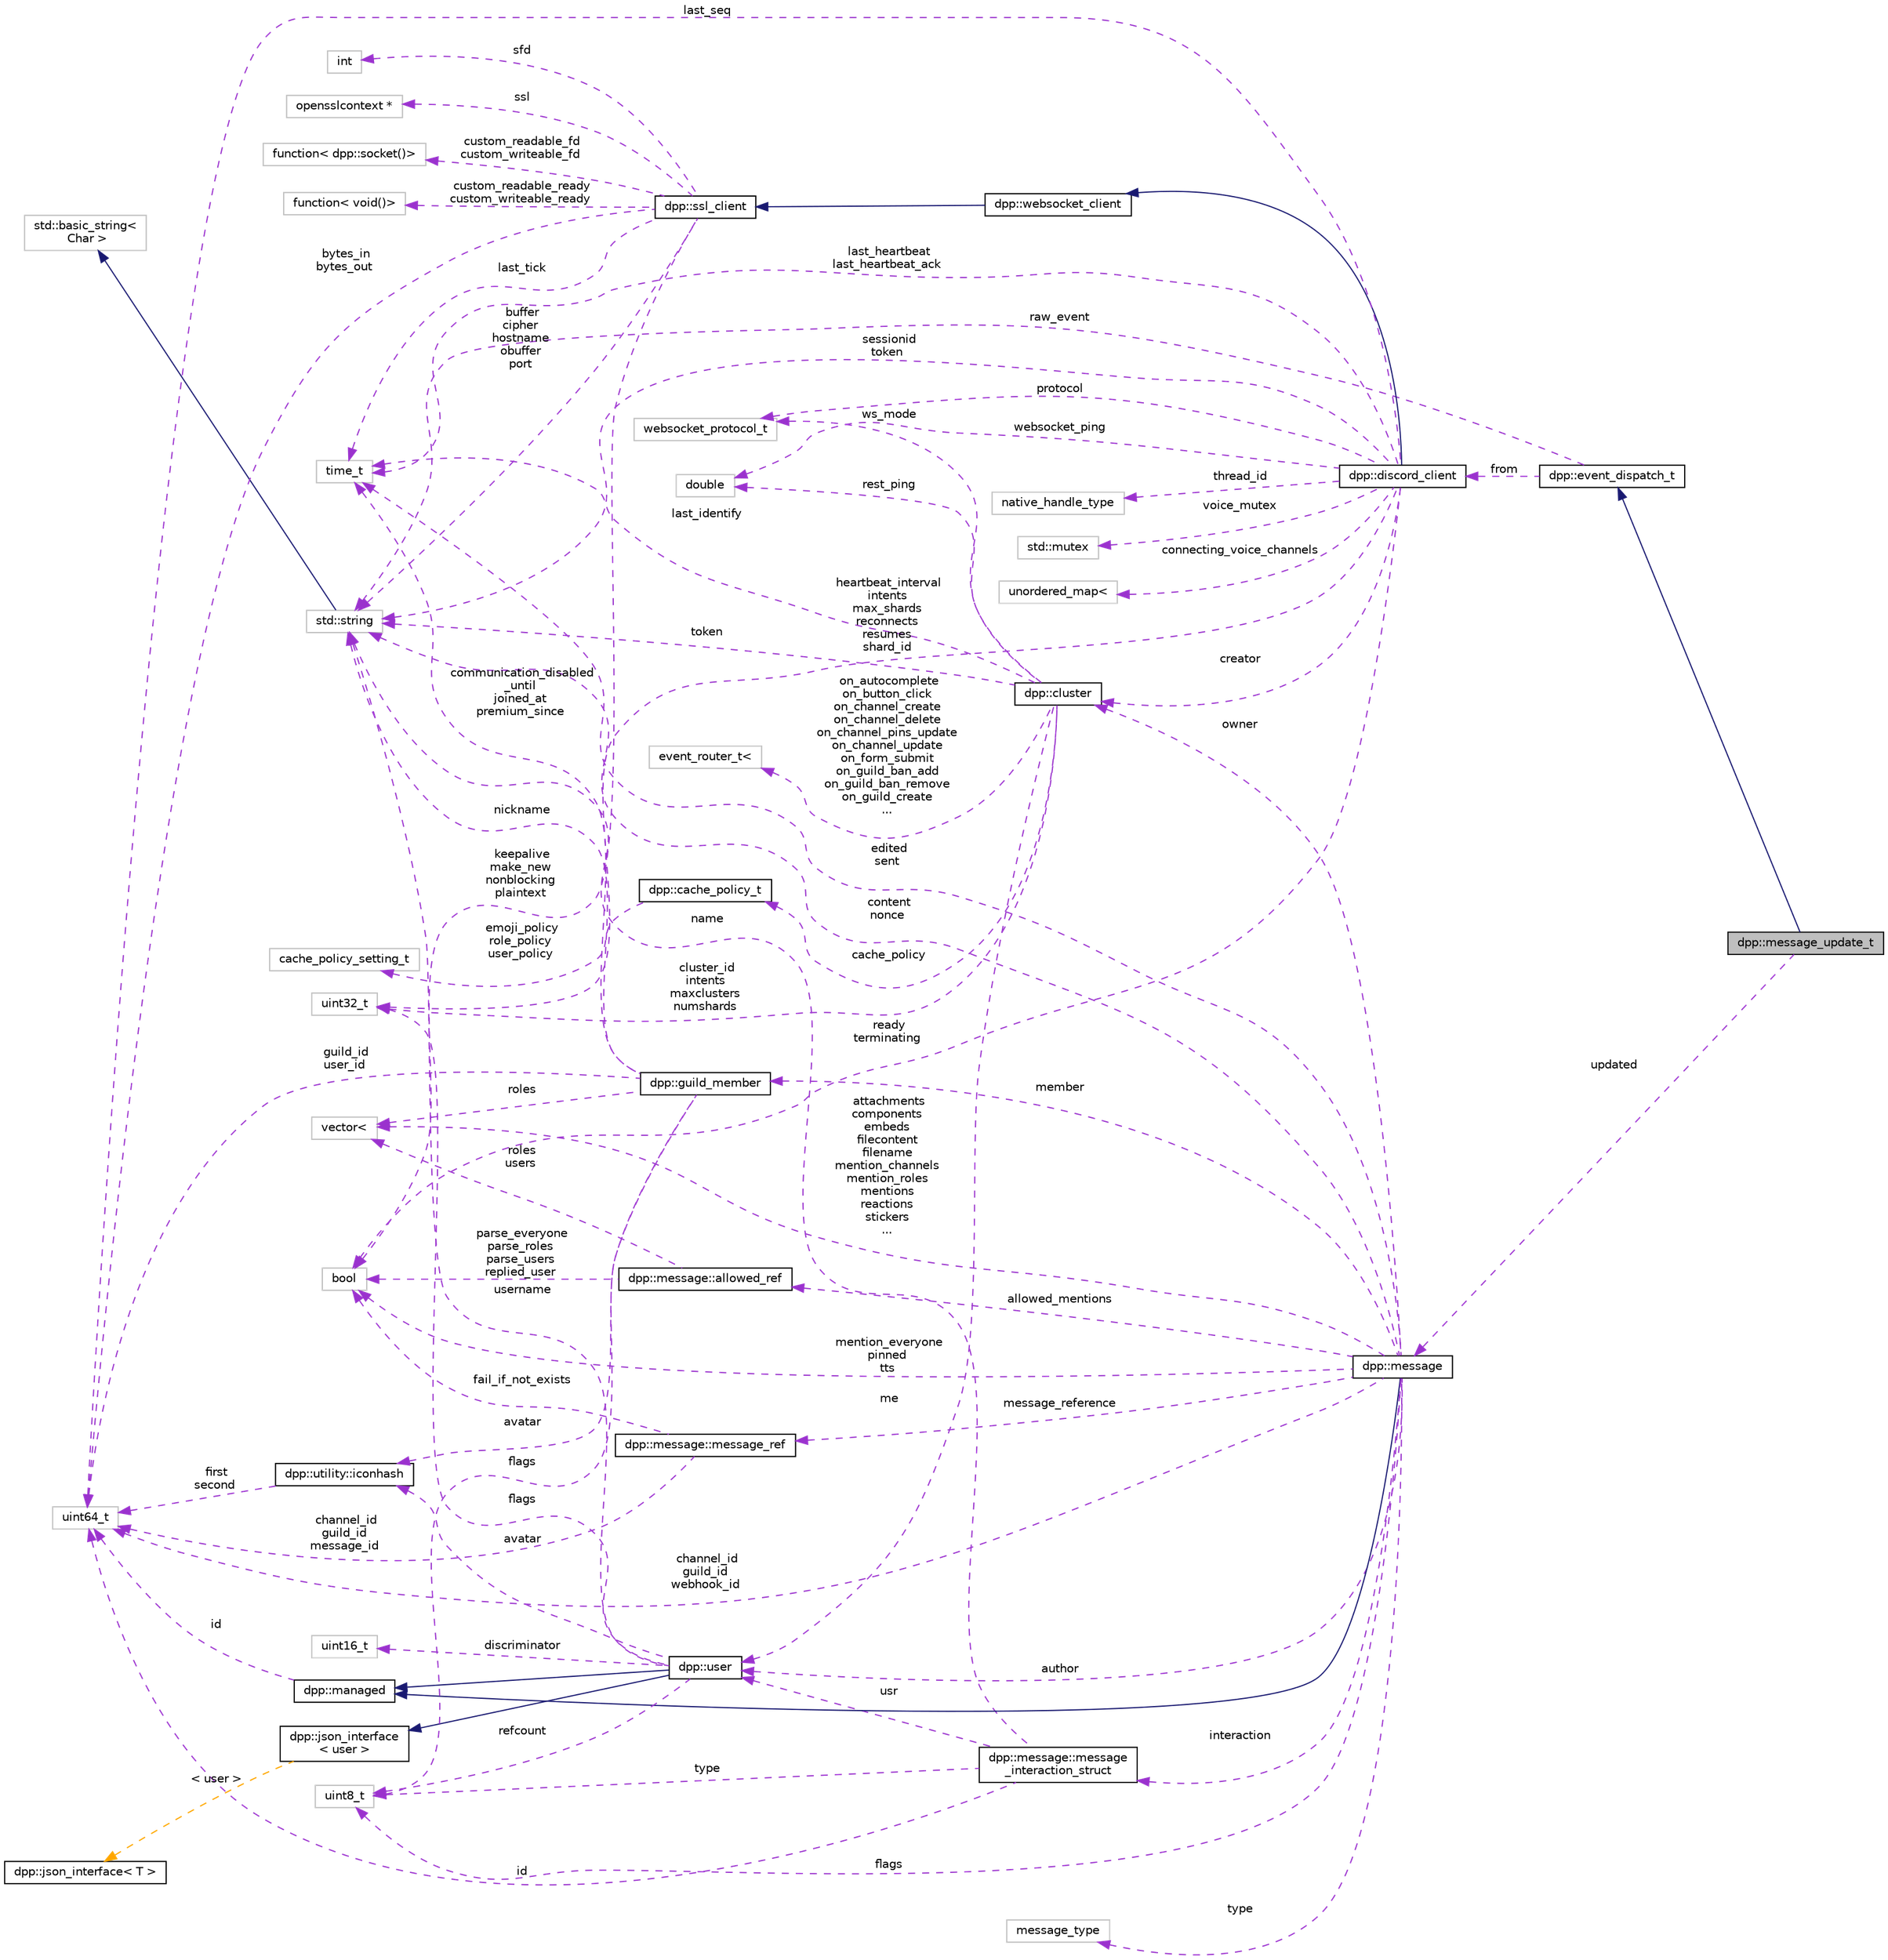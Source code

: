 digraph "dpp::message_update_t"
{
 // INTERACTIVE_SVG=YES
 // LATEX_PDF_SIZE
  bgcolor="transparent";
  edge [fontname="Helvetica",fontsize="10",labelfontname="Helvetica",labelfontsize="10"];
  node [fontname="Helvetica",fontsize="10",shape=record];
  rankdir="LR";
  Node1 [label="dpp::message_update_t",height=0.2,width=0.4,color="black", fillcolor="grey75", style="filled", fontcolor="black",tooltip="Message update."];
  Node2 -> Node1 [dir="back",color="midnightblue",fontsize="10",style="solid",fontname="Helvetica"];
  Node2 [label="dpp::event_dispatch_t",height=0.2,width=0.4,color="black",URL="$structdpp_1_1event__dispatch__t.html",tooltip="Base event parameter struct. Each event you receive from the library will have its parameter derived ..."];
  Node3 -> Node2 [dir="back",color="darkorchid3",fontsize="10",style="dashed",label=" raw_event" ,fontname="Helvetica"];
  Node3 [label="std::string",height=0.2,width=0.4,color="grey75",tooltip=" "];
  Node4 -> Node3 [dir="back",color="midnightblue",fontsize="10",style="solid",fontname="Helvetica"];
  Node4 [label="std::basic_string\<\l Char \>",height=0.2,width=0.4,color="grey75",tooltip=" "];
  Node5 -> Node2 [dir="back",color="darkorchid3",fontsize="10",style="dashed",label=" from" ,fontname="Helvetica"];
  Node5 [label="dpp::discord_client",height=0.2,width=0.4,color="black",URL="$classdpp_1_1discord__client.html",tooltip="Implements a discord client. Each discord_client connects to one shard and derives from a websocket c..."];
  Node6 -> Node5 [dir="back",color="midnightblue",fontsize="10",style="solid",fontname="Helvetica"];
  Node6 [label="dpp::websocket_client",height=0.2,width=0.4,color="black",URL="$classdpp_1_1websocket__client.html",tooltip="Implements a websocket client based on the SSL client."];
  Node7 -> Node6 [dir="back",color="midnightblue",fontsize="10",style="solid",fontname="Helvetica"];
  Node7 [label="dpp::ssl_client",height=0.2,width=0.4,color="black",URL="$classdpp_1_1ssl__client.html",tooltip="Implements a simple non-blocking SSL stream client."];
  Node3 -> Node7 [dir="back",color="darkorchid3",fontsize="10",style="dashed",label=" buffer\ncipher\nhostname\nobuffer\nport" ,fontname="Helvetica"];
  Node8 -> Node7 [dir="back",color="darkorchid3",fontsize="10",style="dashed",label=" keepalive\nmake_new\nnonblocking\nplaintext" ,fontname="Helvetica"];
  Node8 [label="bool",height=0.2,width=0.4,color="grey75",tooltip=" "];
  Node9 -> Node7 [dir="back",color="darkorchid3",fontsize="10",style="dashed",label=" sfd" ,fontname="Helvetica"];
  Node9 [label="int",height=0.2,width=0.4,color="grey75",tooltip=" "];
  Node10 -> Node7 [dir="back",color="darkorchid3",fontsize="10",style="dashed",label=" ssl" ,fontname="Helvetica"];
  Node10 [label="opensslcontext *",height=0.2,width=0.4,color="grey75",tooltip=" "];
  Node11 -> Node7 [dir="back",color="darkorchid3",fontsize="10",style="dashed",label=" last_tick" ,fontname="Helvetica"];
  Node11 [label="time_t",height=0.2,width=0.4,color="grey75",tooltip=" "];
  Node12 -> Node7 [dir="back",color="darkorchid3",fontsize="10",style="dashed",label=" bytes_in\nbytes_out" ,fontname="Helvetica"];
  Node12 [label="uint64_t",height=0.2,width=0.4,color="grey75",tooltip=" "];
  Node13 -> Node7 [dir="back",color="darkorchid3",fontsize="10",style="dashed",label=" custom_readable_fd\ncustom_writeable_fd" ,fontname="Helvetica"];
  Node13 [label="function\< dpp::socket()\>",height=0.2,width=0.4,color="grey75",tooltip=" "];
  Node14 -> Node7 [dir="back",color="darkorchid3",fontsize="10",style="dashed",label=" custom_readable_ready\ncustom_writeable_ready" ,fontname="Helvetica"];
  Node14 [label="function\< void()\>",height=0.2,width=0.4,color="grey75",tooltip=" "];
  Node8 -> Node5 [dir="back",color="darkorchid3",fontsize="10",style="dashed",label=" ready\nterminating" ,fontname="Helvetica"];
  Node15 -> Node5 [dir="back",color="darkorchid3",fontsize="10",style="dashed",label=" creator" ,fontname="Helvetica"];
  Node15 [label="dpp::cluster",height=0.2,width=0.4,color="black",URL="$classdpp_1_1cluster.html",tooltip="The cluster class represents a group of shards and a command queue for sending and receiving commands..."];
  Node3 -> Node15 [dir="back",color="darkorchid3",fontsize="10",style="dashed",label=" token" ,fontname="Helvetica"];
  Node11 -> Node15 [dir="back",color="darkorchid3",fontsize="10",style="dashed",label=" last_identify" ,fontname="Helvetica"];
  Node16 -> Node15 [dir="back",color="darkorchid3",fontsize="10",style="dashed",label=" cluster_id\nintents\nmaxclusters\nnumshards" ,fontname="Helvetica"];
  Node16 [label="uint32_t",height=0.2,width=0.4,color="grey75",tooltip=" "];
  Node17 -> Node15 [dir="back",color="darkorchid3",fontsize="10",style="dashed",label=" rest_ping" ,fontname="Helvetica"];
  Node17 [label="double",height=0.2,width=0.4,color="grey75",tooltip=" "];
  Node18 -> Node15 [dir="back",color="darkorchid3",fontsize="10",style="dashed",label=" me" ,fontname="Helvetica"];
  Node18 [label="dpp::user",height=0.2,width=0.4,color="black",URL="$classdpp_1_1user.html",tooltip="Represents a user on discord. May or may not be a member of a dpp::guild."];
  Node19 -> Node18 [dir="back",color="midnightblue",fontsize="10",style="solid",fontname="Helvetica"];
  Node19 [label="dpp::managed",height=0.2,width=0.4,color="black",URL="$classdpp_1_1managed.html",tooltip="The managed class is the base class for various types that can be stored in a cache that are identifi..."];
  Node12 -> Node19 [dir="back",color="darkorchid3",fontsize="10",style="dashed",label=" id" ,fontname="Helvetica"];
  Node20 -> Node18 [dir="back",color="midnightblue",fontsize="10",style="solid",fontname="Helvetica"];
  Node20 [label="dpp::json_interface\l\< user \>",height=0.2,width=0.4,color="black",URL="$structdpp_1_1json__interface.html",tooltip=" "];
  Node21 -> Node20 [dir="back",color="orange",fontsize="10",style="dashed",label=" \< user \>" ,fontname="Helvetica"];
  Node21 [label="dpp::json_interface\< T \>",height=0.2,width=0.4,color="black",URL="$structdpp_1_1json__interface.html",tooltip="Represents an interface for an object that can optionally implement functions for converting to and f..."];
  Node3 -> Node18 [dir="back",color="darkorchid3",fontsize="10",style="dashed",label=" username" ,fontname="Helvetica"];
  Node22 -> Node18 [dir="back",color="darkorchid3",fontsize="10",style="dashed",label=" avatar" ,fontname="Helvetica"];
  Node22 [label="dpp::utility::iconhash",height=0.2,width=0.4,color="black",URL="$structdpp_1_1utility_1_1iconhash.html",tooltip="Store a 128 bit icon hash (profile picture, server icon etc) as a 128 bit binary value made of two ui..."];
  Node12 -> Node22 [dir="back",color="darkorchid3",fontsize="10",style="dashed",label=" first\nsecond" ,fontname="Helvetica"];
  Node16 -> Node18 [dir="back",color="darkorchid3",fontsize="10",style="dashed",label=" flags" ,fontname="Helvetica"];
  Node23 -> Node18 [dir="back",color="darkorchid3",fontsize="10",style="dashed",label=" discriminator" ,fontname="Helvetica"];
  Node23 [label="uint16_t",height=0.2,width=0.4,color="grey75",tooltip=" "];
  Node24 -> Node18 [dir="back",color="darkorchid3",fontsize="10",style="dashed",label=" refcount" ,fontname="Helvetica"];
  Node24 [label="uint8_t",height=0.2,width=0.4,color="grey75",tooltip=" "];
  Node25 -> Node15 [dir="back",color="darkorchid3",fontsize="10",style="dashed",label=" cache_policy" ,fontname="Helvetica"];
  Node25 [label="dpp::cache_policy_t",height=0.2,width=0.4,color="black",URL="$structdpp_1_1cache__policy__t.html",tooltip="Represents the caching policy of the cluster."];
  Node26 -> Node25 [dir="back",color="darkorchid3",fontsize="10",style="dashed",label=" emoji_policy\nrole_policy\nuser_policy" ,fontname="Helvetica"];
  Node26 [label="cache_policy_setting_t",height=0.2,width=0.4,color="grey75",tooltip=" "];
  Node27 -> Node15 [dir="back",color="darkorchid3",fontsize="10",style="dashed",label=" ws_mode" ,fontname="Helvetica"];
  Node27 [label="websocket_protocol_t",height=0.2,width=0.4,color="grey75",tooltip=" "];
  Node28 -> Node15 [dir="back",color="darkorchid3",fontsize="10",style="dashed",label=" on_autocomplete\non_button_click\non_channel_create\non_channel_delete\non_channel_pins_update\non_channel_update\non_form_submit\non_guild_ban_add\non_guild_ban_remove\non_guild_create\n..." ,fontname="Helvetica"];
  Node28 [label="event_router_t\<",height=0.2,width=0.4,color="grey75",tooltip=" "];
  Node16 -> Node5 [dir="back",color="darkorchid3",fontsize="10",style="dashed",label=" heartbeat_interval\nintents\nmax_shards\nreconnects\nresumes\nshard_id" ,fontname="Helvetica"];
  Node11 -> Node5 [dir="back",color="darkorchid3",fontsize="10",style="dashed",label=" last_heartbeat\nlast_heartbeat_ack" ,fontname="Helvetica"];
  Node29 -> Node5 [dir="back",color="darkorchid3",fontsize="10",style="dashed",label=" thread_id" ,fontname="Helvetica"];
  Node29 [label="native_handle_type",height=0.2,width=0.4,color="grey75",tooltip=" "];
  Node12 -> Node5 [dir="back",color="darkorchid3",fontsize="10",style="dashed",label=" last_seq" ,fontname="Helvetica"];
  Node3 -> Node5 [dir="back",color="darkorchid3",fontsize="10",style="dashed",label=" sessionid\ntoken" ,fontname="Helvetica"];
  Node30 -> Node5 [dir="back",color="darkorchid3",fontsize="10",style="dashed",label=" voice_mutex" ,fontname="Helvetica"];
  Node30 [label="std::mutex",height=0.2,width=0.4,color="grey75",tooltip=" "];
  Node17 -> Node5 [dir="back",color="darkorchid3",fontsize="10",style="dashed",label=" websocket_ping" ,fontname="Helvetica"];
  Node27 -> Node5 [dir="back",color="darkorchid3",fontsize="10",style="dashed",label=" protocol" ,fontname="Helvetica"];
  Node31 -> Node5 [dir="back",color="darkorchid3",fontsize="10",style="dashed",label=" connecting_voice_channels" ,fontname="Helvetica"];
  Node31 [label="unordered_map\<",height=0.2,width=0.4,color="grey75",tooltip=" "];
  Node32 -> Node1 [dir="back",color="darkorchid3",fontsize="10",style="dashed",label=" updated" ,fontname="Helvetica"];
  Node32 [label="dpp::message",height=0.2,width=0.4,color="black",URL="$structdpp_1_1message.html",tooltip="Represents messages sent and received on Discord."];
  Node19 -> Node32 [dir="back",color="midnightblue",fontsize="10",style="solid",fontname="Helvetica"];
  Node12 -> Node32 [dir="back",color="darkorchid3",fontsize="10",style="dashed",label=" channel_id\nguild_id\nwebhook_id" ,fontname="Helvetica"];
  Node18 -> Node32 [dir="back",color="darkorchid3",fontsize="10",style="dashed",label=" author" ,fontname="Helvetica"];
  Node33 -> Node32 [dir="back",color="darkorchid3",fontsize="10",style="dashed",label=" member" ,fontname="Helvetica"];
  Node33 [label="dpp::guild_member",height=0.2,width=0.4,color="black",URL="$classdpp_1_1guild__member.html",tooltip="Represents dpp::user membership upon a dpp::guild. This contains the user's nickname,..."];
  Node3 -> Node33 [dir="back",color="darkorchid3",fontsize="10",style="dashed",label=" nickname" ,fontname="Helvetica"];
  Node34 -> Node33 [dir="back",color="darkorchid3",fontsize="10",style="dashed",label=" roles" ,fontname="Helvetica"];
  Node34 [label="vector\<",height=0.2,width=0.4,color="grey75",tooltip=" "];
  Node12 -> Node33 [dir="back",color="darkorchid3",fontsize="10",style="dashed",label=" guild_id\nuser_id" ,fontname="Helvetica"];
  Node22 -> Node33 [dir="back",color="darkorchid3",fontsize="10",style="dashed",label=" avatar" ,fontname="Helvetica"];
  Node11 -> Node33 [dir="back",color="darkorchid3",fontsize="10",style="dashed",label=" communication_disabled\l_until\njoined_at\npremium_since" ,fontname="Helvetica"];
  Node24 -> Node33 [dir="back",color="darkorchid3",fontsize="10",style="dashed",label=" flags" ,fontname="Helvetica"];
  Node3 -> Node32 [dir="back",color="darkorchid3",fontsize="10",style="dashed",label=" content\nnonce" ,fontname="Helvetica"];
  Node34 -> Node32 [dir="back",color="darkorchid3",fontsize="10",style="dashed",label=" attachments\ncomponents\nembeds\nfilecontent\nfilename\nmention_channels\nmention_roles\nmentions\nreactions\nstickers\n..." ,fontname="Helvetica"];
  Node11 -> Node32 [dir="back",color="darkorchid3",fontsize="10",style="dashed",label=" edited\nsent" ,fontname="Helvetica"];
  Node8 -> Node32 [dir="back",color="darkorchid3",fontsize="10",style="dashed",label=" mention_everyone\npinned\ntts" ,fontname="Helvetica"];
  Node24 -> Node32 [dir="back",color="darkorchid3",fontsize="10",style="dashed",label=" flags" ,fontname="Helvetica"];
  Node35 -> Node32 [dir="back",color="darkorchid3",fontsize="10",style="dashed",label=" type" ,fontname="Helvetica"];
  Node35 [label="message_type",height=0.2,width=0.4,color="grey75",tooltip=" "];
  Node36 -> Node32 [dir="back",color="darkorchid3",fontsize="10",style="dashed",label=" message_reference" ,fontname="Helvetica"];
  Node36 [label="dpp::message::message_ref",height=0.2,width=0.4,color="black",URL="$structdpp_1_1message_1_1message__ref.html",tooltip="Reference to another message, e.g. a reply."];
  Node12 -> Node36 [dir="back",color="darkorchid3",fontsize="10",style="dashed",label=" channel_id\nguild_id\nmessage_id" ,fontname="Helvetica"];
  Node8 -> Node36 [dir="back",color="darkorchid3",fontsize="10",style="dashed",label=" fail_if_not_exists" ,fontname="Helvetica"];
  Node37 -> Node32 [dir="back",color="darkorchid3",fontsize="10",style="dashed",label=" interaction" ,fontname="Helvetica"];
  Node37 [label="dpp::message::message\l_interaction_struct",height=0.2,width=0.4,color="black",URL="$structdpp_1_1message_1_1message__interaction__struct.html",tooltip="Reference to an interaction."];
  Node12 -> Node37 [dir="back",color="darkorchid3",fontsize="10",style="dashed",label=" id" ,fontname="Helvetica"];
  Node24 -> Node37 [dir="back",color="darkorchid3",fontsize="10",style="dashed",label=" type" ,fontname="Helvetica"];
  Node3 -> Node37 [dir="back",color="darkorchid3",fontsize="10",style="dashed",label=" name" ,fontname="Helvetica"];
  Node18 -> Node37 [dir="back",color="darkorchid3",fontsize="10",style="dashed",label=" usr" ,fontname="Helvetica"];
  Node38 -> Node32 [dir="back",color="darkorchid3",fontsize="10",style="dashed",label=" allowed_mentions" ,fontname="Helvetica"];
  Node38 [label="dpp::message::allowed_ref",height=0.2,width=0.4,color="black",URL="$structdpp_1_1message_1_1allowed__ref.html",tooltip="Allowed mentions details."];
  Node8 -> Node38 [dir="back",color="darkorchid3",fontsize="10",style="dashed",label=" parse_everyone\nparse_roles\nparse_users\nreplied_user" ,fontname="Helvetica"];
  Node34 -> Node38 [dir="back",color="darkorchid3",fontsize="10",style="dashed",label=" roles\nusers" ,fontname="Helvetica"];
  Node15 -> Node32 [dir="back",color="darkorchid3",fontsize="10",style="dashed",label=" owner" ,fontname="Helvetica"];
}
